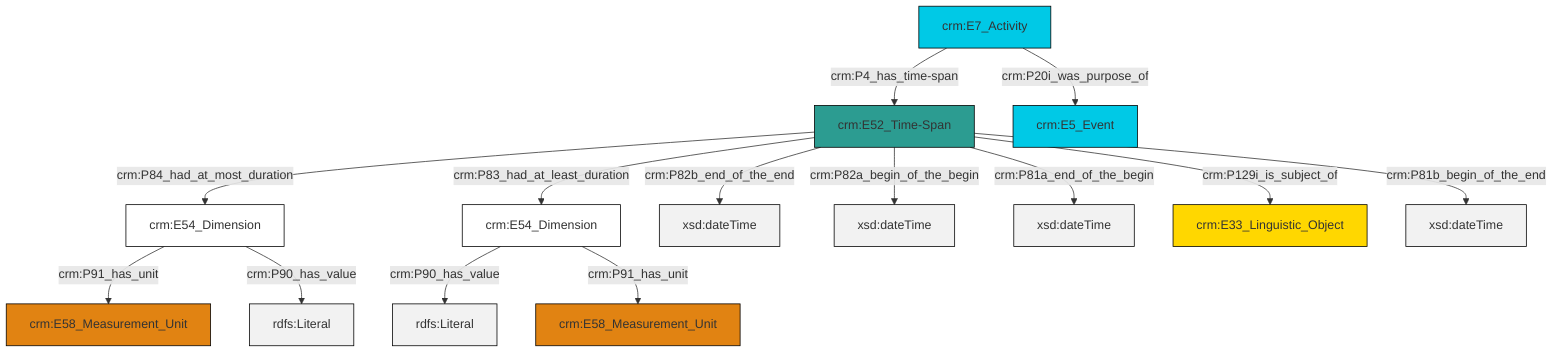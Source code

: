 graph TD
classDef Literal fill:#f2f2f2,stroke:#000000;
classDef CRM_Entity fill:#FFFFFF,stroke:#000000;
classDef Temporal_Entity fill:#00C9E6, stroke:#000000;
classDef Type fill:#E18312, stroke:#000000;
classDef Time-Span fill:#2C9C91, stroke:#000000;
classDef Appellation fill:#FFEB7F, stroke:#000000;
classDef Place fill:#008836, stroke:#000000;
classDef Persistent_Item fill:#B266B2, stroke:#000000;
classDef Conceptual_Object fill:#FFD700, stroke:#000000;
classDef Physical_Thing fill:#D2B48C, stroke:#000000;
classDef Actor fill:#f58aad, stroke:#000000;
classDef PC_Classes fill:#4ce600, stroke:#000000;
classDef Multi fill:#cccccc,stroke:#000000;

0["crm:E54_Dimension"]:::CRM_Entity -->|crm:P91_has_unit| 1["crm:E58_Measurement_Unit"]:::Type
2["crm:E54_Dimension"]:::CRM_Entity -->|crm:P90_has_value| 3[rdfs:Literal]:::Literal
4["crm:E52_Time-Span"]:::Time-Span -->|crm:P82b_end_of_the_end| 5[xsd:dateTime]:::Literal
6["crm:E7_Activity"]:::Temporal_Entity -->|crm:P20i_was_purpose_of| 7["crm:E5_Event"]:::Temporal_Entity
4["crm:E52_Time-Span"]:::Time-Span -->|crm:P82a_begin_of_the_begin| 9[xsd:dateTime]:::Literal
4["crm:E52_Time-Span"]:::Time-Span -->|crm:P81a_end_of_the_begin| 11[xsd:dateTime]:::Literal
0["crm:E54_Dimension"]:::CRM_Entity -->|crm:P90_has_value| 12[rdfs:Literal]:::Literal
4["crm:E52_Time-Span"]:::Time-Span -->|crm:P129i_is_subject_of| 14["crm:E33_Linguistic_Object"]:::Conceptual_Object
4["crm:E52_Time-Span"]:::Time-Span -->|crm:P84_had_at_most_duration| 0["crm:E54_Dimension"]:::CRM_Entity
4["crm:E52_Time-Span"]:::Time-Span -->|crm:P81b_begin_of_the_end| 21[xsd:dateTime]:::Literal
4["crm:E52_Time-Span"]:::Time-Span -->|crm:P83_had_at_least_duration| 2["crm:E54_Dimension"]:::CRM_Entity
2["crm:E54_Dimension"]:::CRM_Entity -->|crm:P91_has_unit| 17["crm:E58_Measurement_Unit"]:::Type
6["crm:E7_Activity"]:::Temporal_Entity -->|crm:P4_has_time-span| 4["crm:E52_Time-Span"]:::Time-Span